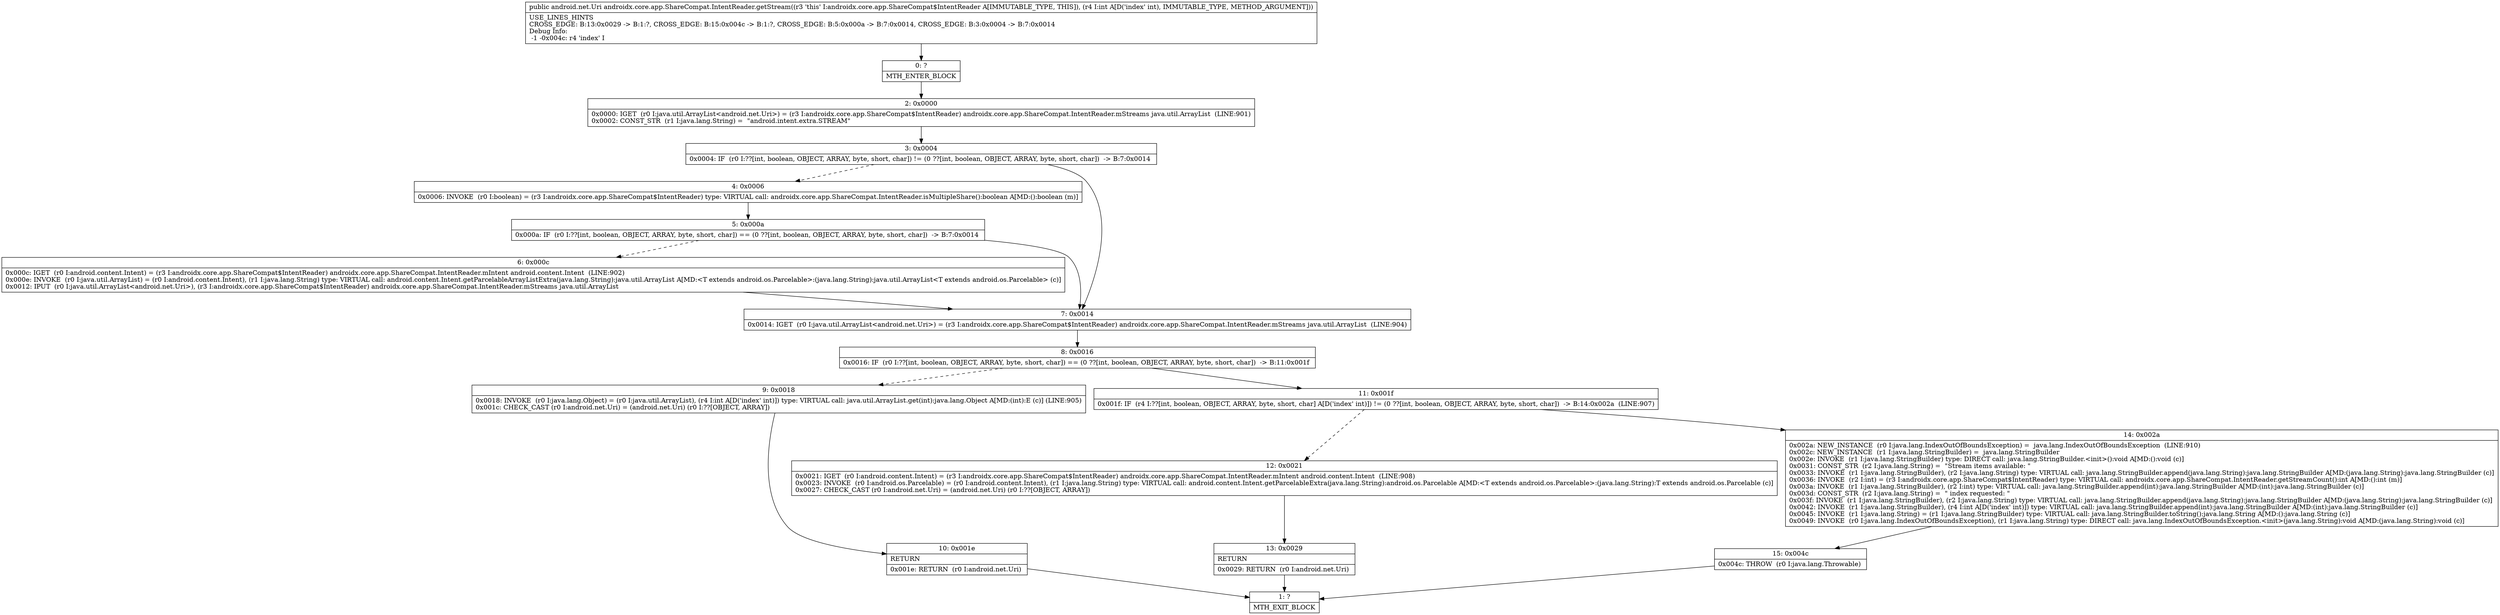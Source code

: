 digraph "CFG forandroidx.core.app.ShareCompat.IntentReader.getStream(I)Landroid\/net\/Uri;" {
Node_0 [shape=record,label="{0\:\ ?|MTH_ENTER_BLOCK\l}"];
Node_2 [shape=record,label="{2\:\ 0x0000|0x0000: IGET  (r0 I:java.util.ArrayList\<android.net.Uri\>) = (r3 I:androidx.core.app.ShareCompat$IntentReader) androidx.core.app.ShareCompat.IntentReader.mStreams java.util.ArrayList  (LINE:901)\l0x0002: CONST_STR  (r1 I:java.lang.String) =  \"android.intent.extra.STREAM\" \l}"];
Node_3 [shape=record,label="{3\:\ 0x0004|0x0004: IF  (r0 I:??[int, boolean, OBJECT, ARRAY, byte, short, char]) != (0 ??[int, boolean, OBJECT, ARRAY, byte, short, char])  \-\> B:7:0x0014 \l}"];
Node_4 [shape=record,label="{4\:\ 0x0006|0x0006: INVOKE  (r0 I:boolean) = (r3 I:androidx.core.app.ShareCompat$IntentReader) type: VIRTUAL call: androidx.core.app.ShareCompat.IntentReader.isMultipleShare():boolean A[MD:():boolean (m)]\l}"];
Node_5 [shape=record,label="{5\:\ 0x000a|0x000a: IF  (r0 I:??[int, boolean, OBJECT, ARRAY, byte, short, char]) == (0 ??[int, boolean, OBJECT, ARRAY, byte, short, char])  \-\> B:7:0x0014 \l}"];
Node_6 [shape=record,label="{6\:\ 0x000c|0x000c: IGET  (r0 I:android.content.Intent) = (r3 I:androidx.core.app.ShareCompat$IntentReader) androidx.core.app.ShareCompat.IntentReader.mIntent android.content.Intent  (LINE:902)\l0x000e: INVOKE  (r0 I:java.util.ArrayList) = (r0 I:android.content.Intent), (r1 I:java.lang.String) type: VIRTUAL call: android.content.Intent.getParcelableArrayListExtra(java.lang.String):java.util.ArrayList A[MD:\<T extends android.os.Parcelable\>:(java.lang.String):java.util.ArrayList\<T extends android.os.Parcelable\> (c)]\l0x0012: IPUT  (r0 I:java.util.ArrayList\<android.net.Uri\>), (r3 I:androidx.core.app.ShareCompat$IntentReader) androidx.core.app.ShareCompat.IntentReader.mStreams java.util.ArrayList \l}"];
Node_7 [shape=record,label="{7\:\ 0x0014|0x0014: IGET  (r0 I:java.util.ArrayList\<android.net.Uri\>) = (r3 I:androidx.core.app.ShareCompat$IntentReader) androidx.core.app.ShareCompat.IntentReader.mStreams java.util.ArrayList  (LINE:904)\l}"];
Node_8 [shape=record,label="{8\:\ 0x0016|0x0016: IF  (r0 I:??[int, boolean, OBJECT, ARRAY, byte, short, char]) == (0 ??[int, boolean, OBJECT, ARRAY, byte, short, char])  \-\> B:11:0x001f \l}"];
Node_9 [shape=record,label="{9\:\ 0x0018|0x0018: INVOKE  (r0 I:java.lang.Object) = (r0 I:java.util.ArrayList), (r4 I:int A[D('index' int)]) type: VIRTUAL call: java.util.ArrayList.get(int):java.lang.Object A[MD:(int):E (c)] (LINE:905)\l0x001c: CHECK_CAST (r0 I:android.net.Uri) = (android.net.Uri) (r0 I:??[OBJECT, ARRAY]) \l}"];
Node_10 [shape=record,label="{10\:\ 0x001e|RETURN\l|0x001e: RETURN  (r0 I:android.net.Uri) \l}"];
Node_1 [shape=record,label="{1\:\ ?|MTH_EXIT_BLOCK\l}"];
Node_11 [shape=record,label="{11\:\ 0x001f|0x001f: IF  (r4 I:??[int, boolean, OBJECT, ARRAY, byte, short, char] A[D('index' int)]) != (0 ??[int, boolean, OBJECT, ARRAY, byte, short, char])  \-\> B:14:0x002a  (LINE:907)\l}"];
Node_12 [shape=record,label="{12\:\ 0x0021|0x0021: IGET  (r0 I:android.content.Intent) = (r3 I:androidx.core.app.ShareCompat$IntentReader) androidx.core.app.ShareCompat.IntentReader.mIntent android.content.Intent  (LINE:908)\l0x0023: INVOKE  (r0 I:android.os.Parcelable) = (r0 I:android.content.Intent), (r1 I:java.lang.String) type: VIRTUAL call: android.content.Intent.getParcelableExtra(java.lang.String):android.os.Parcelable A[MD:\<T extends android.os.Parcelable\>:(java.lang.String):T extends android.os.Parcelable (c)]\l0x0027: CHECK_CAST (r0 I:android.net.Uri) = (android.net.Uri) (r0 I:??[OBJECT, ARRAY]) \l}"];
Node_13 [shape=record,label="{13\:\ 0x0029|RETURN\l|0x0029: RETURN  (r0 I:android.net.Uri) \l}"];
Node_14 [shape=record,label="{14\:\ 0x002a|0x002a: NEW_INSTANCE  (r0 I:java.lang.IndexOutOfBoundsException) =  java.lang.IndexOutOfBoundsException  (LINE:910)\l0x002c: NEW_INSTANCE  (r1 I:java.lang.StringBuilder) =  java.lang.StringBuilder \l0x002e: INVOKE  (r1 I:java.lang.StringBuilder) type: DIRECT call: java.lang.StringBuilder.\<init\>():void A[MD:():void (c)]\l0x0031: CONST_STR  (r2 I:java.lang.String) =  \"Stream items available: \" \l0x0033: INVOKE  (r1 I:java.lang.StringBuilder), (r2 I:java.lang.String) type: VIRTUAL call: java.lang.StringBuilder.append(java.lang.String):java.lang.StringBuilder A[MD:(java.lang.String):java.lang.StringBuilder (c)]\l0x0036: INVOKE  (r2 I:int) = (r3 I:androidx.core.app.ShareCompat$IntentReader) type: VIRTUAL call: androidx.core.app.ShareCompat.IntentReader.getStreamCount():int A[MD:():int (m)]\l0x003a: INVOKE  (r1 I:java.lang.StringBuilder), (r2 I:int) type: VIRTUAL call: java.lang.StringBuilder.append(int):java.lang.StringBuilder A[MD:(int):java.lang.StringBuilder (c)]\l0x003d: CONST_STR  (r2 I:java.lang.String) =  \" index requested: \" \l0x003f: INVOKE  (r1 I:java.lang.StringBuilder), (r2 I:java.lang.String) type: VIRTUAL call: java.lang.StringBuilder.append(java.lang.String):java.lang.StringBuilder A[MD:(java.lang.String):java.lang.StringBuilder (c)]\l0x0042: INVOKE  (r1 I:java.lang.StringBuilder), (r4 I:int A[D('index' int)]) type: VIRTUAL call: java.lang.StringBuilder.append(int):java.lang.StringBuilder A[MD:(int):java.lang.StringBuilder (c)]\l0x0045: INVOKE  (r1 I:java.lang.String) = (r1 I:java.lang.StringBuilder) type: VIRTUAL call: java.lang.StringBuilder.toString():java.lang.String A[MD:():java.lang.String (c)]\l0x0049: INVOKE  (r0 I:java.lang.IndexOutOfBoundsException), (r1 I:java.lang.String) type: DIRECT call: java.lang.IndexOutOfBoundsException.\<init\>(java.lang.String):void A[MD:(java.lang.String):void (c)]\l}"];
Node_15 [shape=record,label="{15\:\ 0x004c|0x004c: THROW  (r0 I:java.lang.Throwable) \l}"];
MethodNode[shape=record,label="{public android.net.Uri androidx.core.app.ShareCompat.IntentReader.getStream((r3 'this' I:androidx.core.app.ShareCompat$IntentReader A[IMMUTABLE_TYPE, THIS]), (r4 I:int A[D('index' int), IMMUTABLE_TYPE, METHOD_ARGUMENT]))  | USE_LINES_HINTS\lCROSS_EDGE: B:13:0x0029 \-\> B:1:?, CROSS_EDGE: B:15:0x004c \-\> B:1:?, CROSS_EDGE: B:5:0x000a \-\> B:7:0x0014, CROSS_EDGE: B:3:0x0004 \-\> B:7:0x0014\lDebug Info:\l  \-1 \-0x004c: r4 'index' I\l}"];
MethodNode -> Node_0;Node_0 -> Node_2;
Node_2 -> Node_3;
Node_3 -> Node_4[style=dashed];
Node_3 -> Node_7;
Node_4 -> Node_5;
Node_5 -> Node_6[style=dashed];
Node_5 -> Node_7;
Node_6 -> Node_7;
Node_7 -> Node_8;
Node_8 -> Node_9[style=dashed];
Node_8 -> Node_11;
Node_9 -> Node_10;
Node_10 -> Node_1;
Node_11 -> Node_12[style=dashed];
Node_11 -> Node_14;
Node_12 -> Node_13;
Node_13 -> Node_1;
Node_14 -> Node_15;
Node_15 -> Node_1;
}


